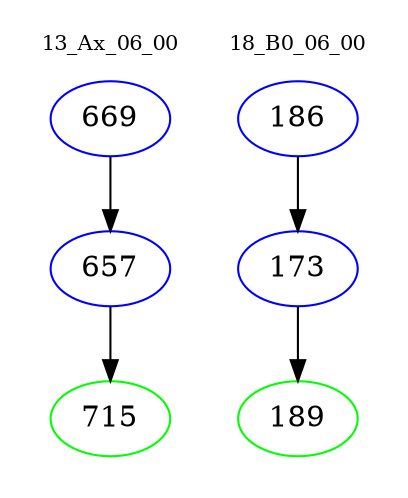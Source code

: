 digraph{
subgraph cluster_0 {
color = white
label = "13_Ax_06_00";
fontsize=10;
T0_669 [label="669", color="blue"]
T0_669 -> T0_657 [color="black"]
T0_657 [label="657", color="blue"]
T0_657 -> T0_715 [color="black"]
T0_715 [label="715", color="green"]
}
subgraph cluster_1 {
color = white
label = "18_B0_06_00";
fontsize=10;
T1_186 [label="186", color="blue"]
T1_186 -> T1_173 [color="black"]
T1_173 [label="173", color="blue"]
T1_173 -> T1_189 [color="black"]
T1_189 [label="189", color="green"]
}
}
